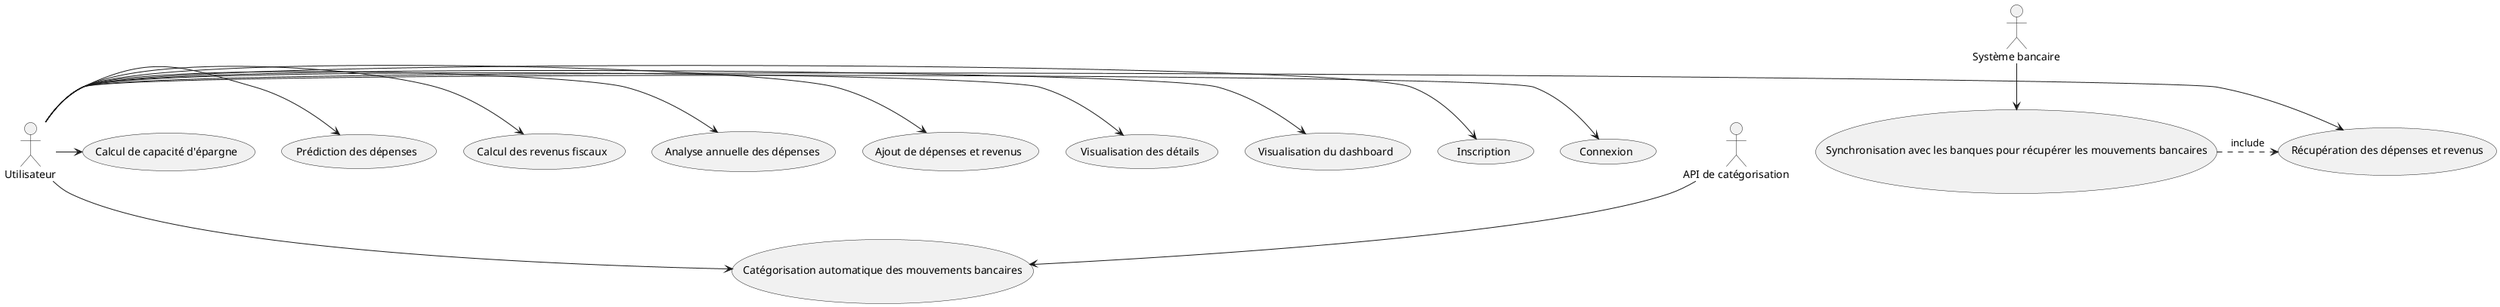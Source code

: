 @startuml
actor Utilisateur
actor "Système bancaire" as SystemeBancaire
actor "API de catégorisation" as ApiCategorisation

Utilisateur -> (Connexion)
Utilisateur -> (Inscription)
Utilisateur -> (Visualisation du dashboard)
Utilisateur -> (Visualisation des détails)
Utilisateur -> (Ajout de dépenses et revenus)
Utilisateur -> (Récupération des dépenses et revenus)
Utilisateur -> (Analyse annuelle des dépenses)
Utilisateur -> (Calcul des revenus fiscaux)
Utilisateur -> (Prédiction des dépenses)
Utilisateur -> (Calcul de capacité d'épargne)

Utilisateur --> (Catégorisation automatique des mouvements bancaires)
(SystemeBancaire) --> (Synchronisation avec les banques pour récupérer les mouvements bancaires)
(ApiCategorisation) --> (Catégorisation automatique des mouvements bancaires)

(Synchronisation avec les banques pour récupérer les mouvements bancaires) .> (Récupération des dépenses et revenus) : include
@enduml
